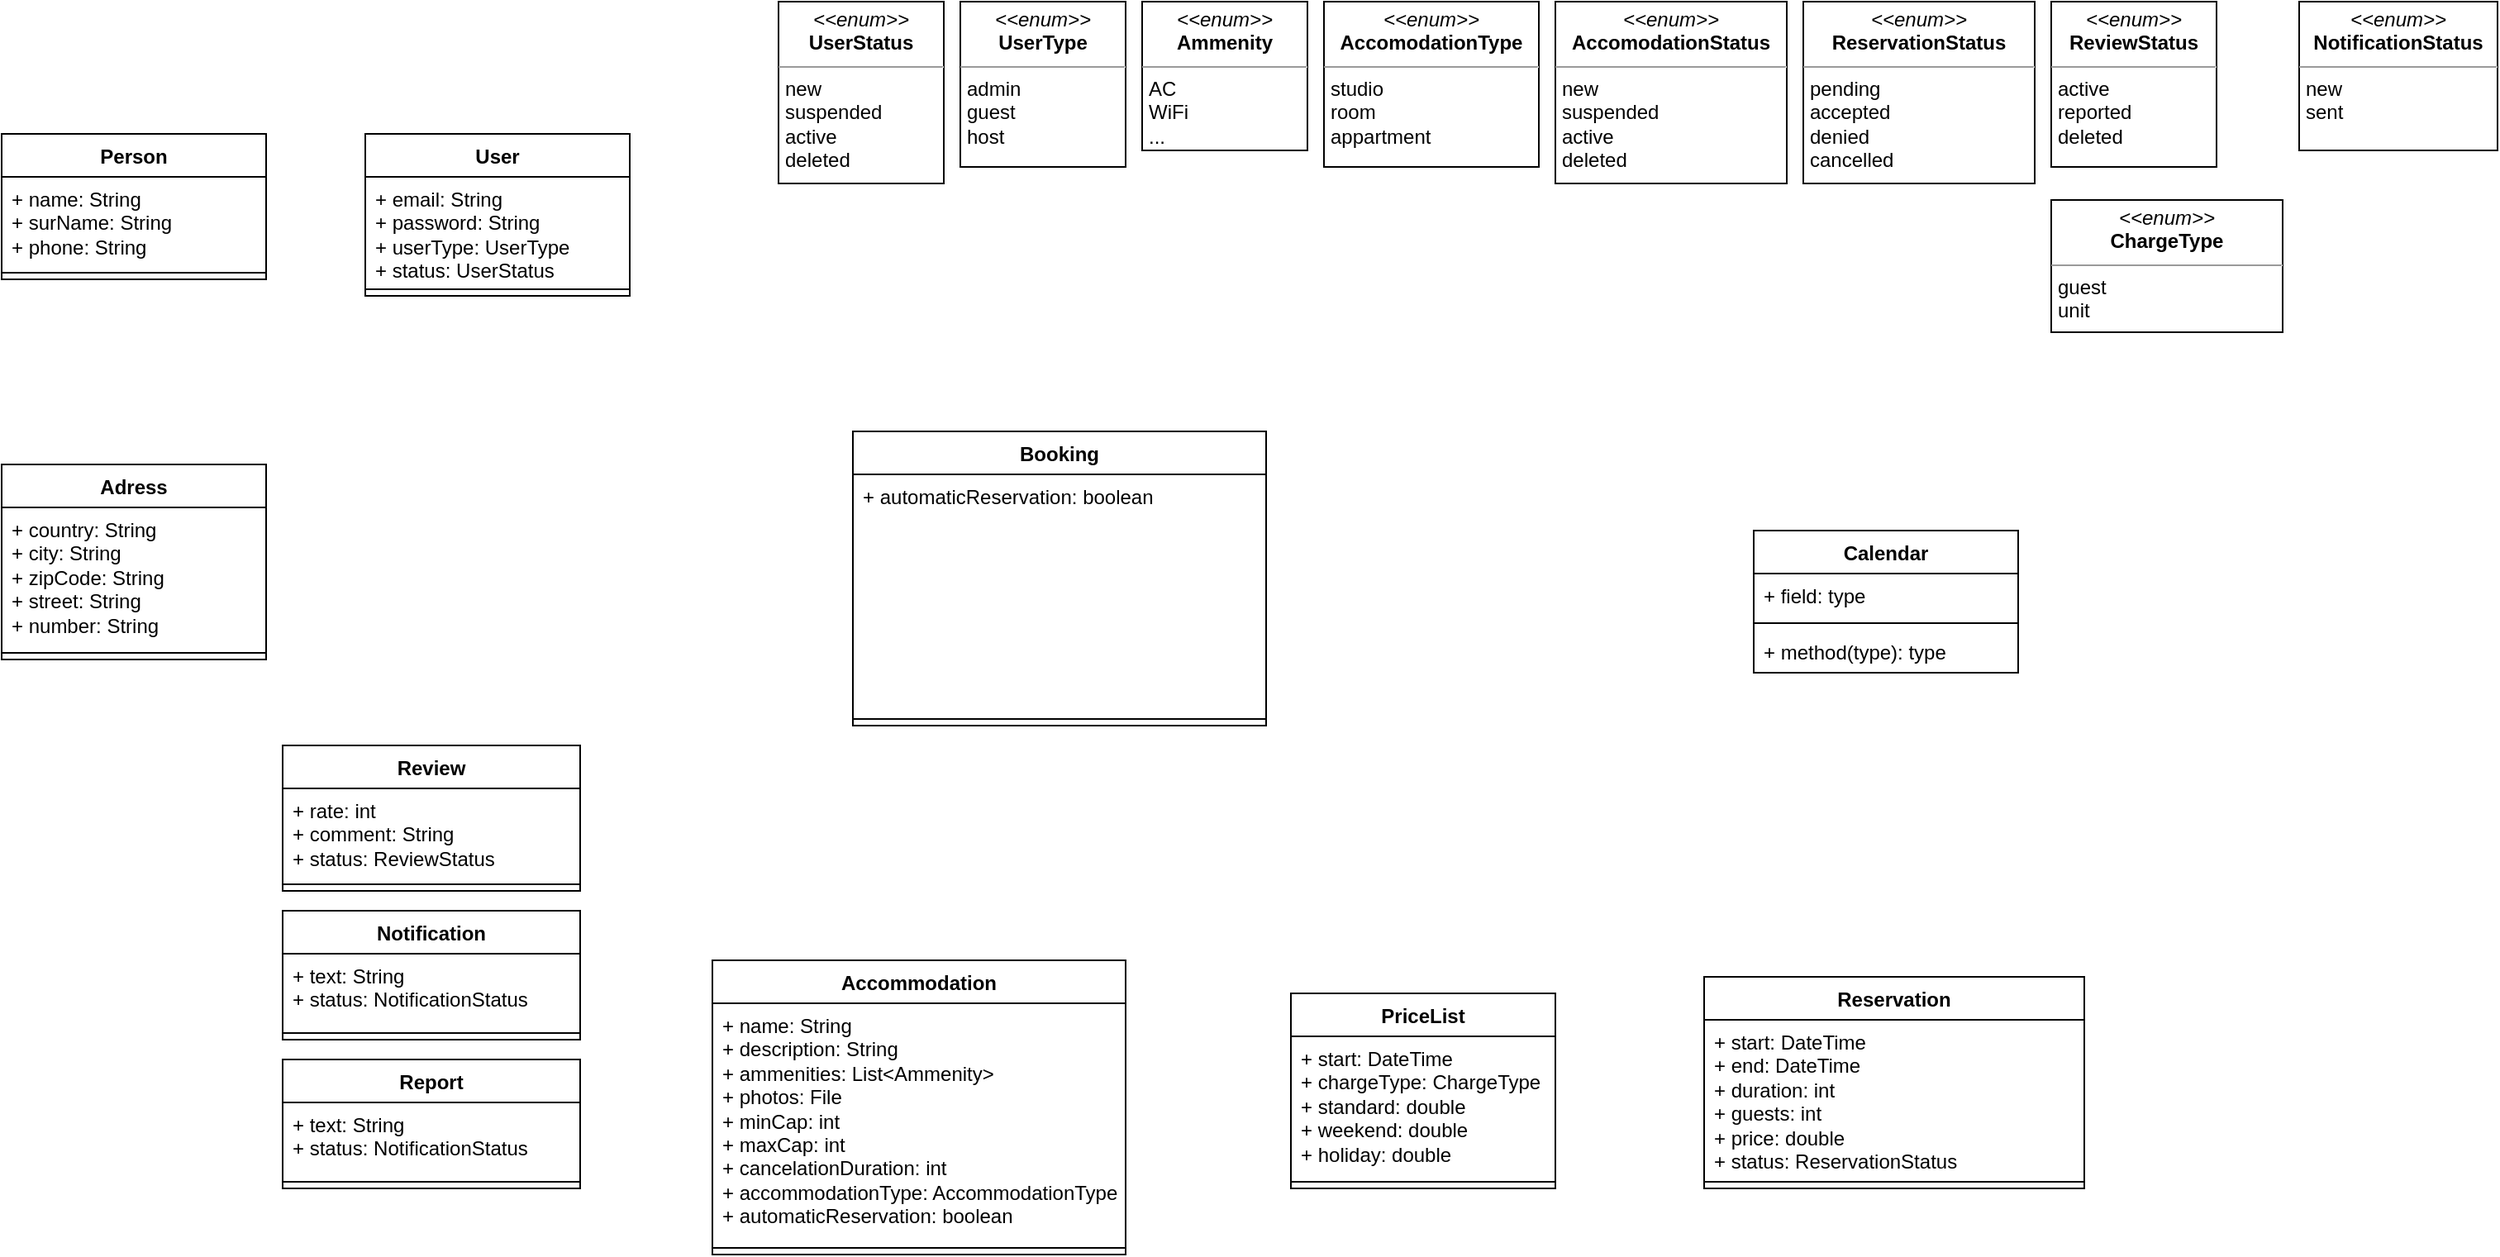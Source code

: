 <mxfile version="22.0.8" type="github">
  <diagram name="Page-1" id="c4acf3e9-155e-7222-9cf6-157b1a14988f">
    <mxGraphModel dx="2466" dy="1873" grid="1" gridSize="10" guides="1" tooltips="1" connect="1" arrows="1" fold="1" page="1" pageScale="1" pageWidth="850" pageHeight="1100" background="none" math="0" shadow="0">
      <root>
        <mxCell id="0" />
        <mxCell id="1" parent="0" />
        <mxCell id="pj3ceEXuUdcFGToTyeZS-13" value="User" style="swimlane;fontStyle=1;align=center;verticalAlign=top;childLayout=stackLayout;horizontal=1;startSize=26;horizontalStack=0;resizeParent=1;resizeParentMax=0;resizeLast=0;collapsible=1;marginBottom=0;whiteSpace=wrap;html=1;" vertex="1" parent="1">
          <mxGeometry x="-120" y="480" width="160" height="98" as="geometry">
            <mxRectangle x="290" y="660" width="70" height="30" as="alternateBounds" />
          </mxGeometry>
        </mxCell>
        <mxCell id="pj3ceEXuUdcFGToTyeZS-14" value="+ email: String&lt;br&gt;+ password: String&lt;br&gt;+ userType: UserType&lt;br&gt;+ status: UserStatus" style="text;strokeColor=none;fillColor=none;align=left;verticalAlign=top;spacingLeft=4;spacingRight=4;overflow=hidden;rotatable=0;points=[[0,0.5],[1,0.5]];portConstraint=eastwest;whiteSpace=wrap;html=1;" vertex="1" parent="pj3ceEXuUdcFGToTyeZS-13">
          <mxGeometry y="26" width="160" height="64" as="geometry" />
        </mxCell>
        <mxCell id="pj3ceEXuUdcFGToTyeZS-15" value="" style="line;strokeWidth=1;fillColor=none;align=left;verticalAlign=middle;spacingTop=-1;spacingLeft=3;spacingRight=3;rotatable=0;labelPosition=right;points=[];portConstraint=eastwest;strokeColor=inherit;" vertex="1" parent="pj3ceEXuUdcFGToTyeZS-13">
          <mxGeometry y="90" width="160" height="8" as="geometry" />
        </mxCell>
        <mxCell id="pj3ceEXuUdcFGToTyeZS-17" value="Person" style="swimlane;fontStyle=1;align=center;verticalAlign=top;childLayout=stackLayout;horizontal=1;startSize=26;horizontalStack=0;resizeParent=1;resizeParentMax=0;resizeLast=0;collapsible=1;marginBottom=0;whiteSpace=wrap;html=1;" vertex="1" parent="1">
          <mxGeometry x="-340" y="480" width="160" height="88" as="geometry">
            <mxRectangle x="290" y="660" width="70" height="30" as="alternateBounds" />
          </mxGeometry>
        </mxCell>
        <mxCell id="pj3ceEXuUdcFGToTyeZS-18" value="+ name: String&lt;br&gt;+ surName: String&lt;br&gt;+ phone: String" style="text;strokeColor=none;fillColor=none;align=left;verticalAlign=top;spacingLeft=4;spacingRight=4;overflow=hidden;rotatable=0;points=[[0,0.5],[1,0.5]];portConstraint=eastwest;whiteSpace=wrap;html=1;" vertex="1" parent="pj3ceEXuUdcFGToTyeZS-17">
          <mxGeometry y="26" width="160" height="54" as="geometry" />
        </mxCell>
        <mxCell id="pj3ceEXuUdcFGToTyeZS-19" value="" style="line;strokeWidth=1;fillColor=none;align=left;verticalAlign=middle;spacingTop=-1;spacingLeft=3;spacingRight=3;rotatable=0;labelPosition=right;points=[];portConstraint=eastwest;strokeColor=inherit;" vertex="1" parent="pj3ceEXuUdcFGToTyeZS-17">
          <mxGeometry y="80" width="160" height="8" as="geometry" />
        </mxCell>
        <mxCell id="pj3ceEXuUdcFGToTyeZS-20" value="Adress" style="swimlane;fontStyle=1;align=center;verticalAlign=top;childLayout=stackLayout;horizontal=1;startSize=26;horizontalStack=0;resizeParent=1;resizeParentMax=0;resizeLast=0;collapsible=1;marginBottom=0;whiteSpace=wrap;html=1;" vertex="1" parent="1">
          <mxGeometry x="-340" y="680" width="160" height="118" as="geometry">
            <mxRectangle x="290" y="660" width="70" height="30" as="alternateBounds" />
          </mxGeometry>
        </mxCell>
        <mxCell id="pj3ceEXuUdcFGToTyeZS-21" value="+ country: String&lt;br&gt;+ city: String&lt;br&gt;+ zipCode: String&lt;br&gt;+ street: String&lt;br&gt;+ number: String" style="text;strokeColor=none;fillColor=none;align=left;verticalAlign=top;spacingLeft=4;spacingRight=4;overflow=hidden;rotatable=0;points=[[0,0.5],[1,0.5]];portConstraint=eastwest;whiteSpace=wrap;html=1;" vertex="1" parent="pj3ceEXuUdcFGToTyeZS-20">
          <mxGeometry y="26" width="160" height="84" as="geometry" />
        </mxCell>
        <mxCell id="pj3ceEXuUdcFGToTyeZS-22" value="" style="line;strokeWidth=1;fillColor=none;align=left;verticalAlign=middle;spacingTop=-1;spacingLeft=3;spacingRight=3;rotatable=0;labelPosition=right;points=[];portConstraint=eastwest;strokeColor=inherit;" vertex="1" parent="pj3ceEXuUdcFGToTyeZS-20">
          <mxGeometry y="110" width="160" height="8" as="geometry" />
        </mxCell>
        <mxCell id="pj3ceEXuUdcFGToTyeZS-23" value="&lt;p style=&quot;margin:0px;margin-top:4px;text-align:center;&quot;&gt;&lt;i&gt;&amp;lt;&amp;lt;enum&amp;gt;&amp;gt;&lt;/i&gt;&lt;br&gt;&lt;b&gt;UserType&lt;/b&gt;&lt;/p&gt;&lt;hr size=&quot;1&quot;&gt;&lt;p style=&quot;margin:0px;margin-left:4px;&quot;&gt;&lt;/p&gt;&lt;p style=&quot;margin:0px;margin-left:4px;&quot;&gt;admin&lt;/p&gt;&lt;p style=&quot;margin:0px;margin-left:4px;&quot;&gt;guest&lt;/p&gt;&lt;p style=&quot;margin:0px;margin-left:4px;&quot;&gt;host&lt;/p&gt;" style="verticalAlign=top;align=left;overflow=fill;fontSize=12;fontFamily=Helvetica;html=1;whiteSpace=wrap;" vertex="1" parent="1">
          <mxGeometry x="240" y="400" width="100" height="100" as="geometry" />
        </mxCell>
        <mxCell id="pj3ceEXuUdcFGToTyeZS-24" value="&lt;p style=&quot;margin:0px;margin-top:4px;text-align:center;&quot;&gt;&lt;i&gt;&amp;lt;&amp;lt;enum&amp;gt;&amp;gt;&lt;/i&gt;&lt;br&gt;&lt;b&gt;UserStatus&lt;/b&gt;&lt;/p&gt;&lt;hr size=&quot;1&quot;&gt;&lt;p style=&quot;margin:0px;margin-left:4px;&quot;&gt;&lt;/p&gt;&lt;p style=&quot;margin:0px;margin-left:4px;&quot;&gt;new&lt;/p&gt;&lt;p style=&quot;margin:0px;margin-left:4px;&quot;&gt;suspended&lt;/p&gt;&lt;p style=&quot;margin:0px;margin-left:4px;&quot;&gt;active&lt;/p&gt;&lt;p style=&quot;margin:0px;margin-left:4px;&quot;&gt;deleted&lt;/p&gt;&lt;p style=&quot;margin:0px;margin-left:4px;&quot;&gt;&lt;br&gt;&lt;/p&gt;" style="verticalAlign=top;align=left;overflow=fill;fontSize=12;fontFamily=Helvetica;html=1;whiteSpace=wrap;" vertex="1" parent="1">
          <mxGeometry x="130" y="400" width="100" height="110" as="geometry" />
        </mxCell>
        <mxCell id="pj3ceEXuUdcFGToTyeZS-25" value="Reservation" style="swimlane;fontStyle=1;align=center;verticalAlign=top;childLayout=stackLayout;horizontal=1;startSize=26;horizontalStack=0;resizeParent=1;resizeParentMax=0;resizeLast=0;collapsible=1;marginBottom=0;whiteSpace=wrap;html=1;" vertex="1" parent="1">
          <mxGeometry x="690" y="990" width="230" height="128" as="geometry" />
        </mxCell>
        <mxCell id="pj3ceEXuUdcFGToTyeZS-26" value="+ start: DateTime&lt;br&gt;+ end: DateTime&lt;br&gt;+ duration: int&lt;br&gt;+ guests: int&lt;br&gt;+ price: double&lt;br&gt;+ status: ReservationStatus" style="text;strokeColor=none;fillColor=none;align=left;verticalAlign=top;spacingLeft=4;spacingRight=4;overflow=hidden;rotatable=0;points=[[0,0.5],[1,0.5]];portConstraint=eastwest;whiteSpace=wrap;html=1;" vertex="1" parent="pj3ceEXuUdcFGToTyeZS-25">
          <mxGeometry y="26" width="230" height="94" as="geometry" />
        </mxCell>
        <mxCell id="pj3ceEXuUdcFGToTyeZS-27" value="" style="line;strokeWidth=1;fillColor=none;align=left;verticalAlign=middle;spacingTop=-1;spacingLeft=3;spacingRight=3;rotatable=0;labelPosition=right;points=[];portConstraint=eastwest;strokeColor=inherit;" vertex="1" parent="pj3ceEXuUdcFGToTyeZS-25">
          <mxGeometry y="120" width="230" height="8" as="geometry" />
        </mxCell>
        <mxCell id="pj3ceEXuUdcFGToTyeZS-29" value="Booking" style="swimlane;fontStyle=1;align=center;verticalAlign=top;childLayout=stackLayout;horizontal=1;startSize=26;horizontalStack=0;resizeParent=1;resizeParentMax=0;resizeLast=0;collapsible=1;marginBottom=0;whiteSpace=wrap;html=1;" vertex="1" parent="1">
          <mxGeometry x="175" y="660" width="250" height="178" as="geometry" />
        </mxCell>
        <mxCell id="pj3ceEXuUdcFGToTyeZS-30" value="+ automaticReservation: boolean" style="text;strokeColor=none;fillColor=none;align=left;verticalAlign=top;spacingLeft=4;spacingRight=4;overflow=hidden;rotatable=0;points=[[0,0.5],[1,0.5]];portConstraint=eastwest;whiteSpace=wrap;html=1;" vertex="1" parent="pj3ceEXuUdcFGToTyeZS-29">
          <mxGeometry y="26" width="250" height="144" as="geometry" />
        </mxCell>
        <mxCell id="pj3ceEXuUdcFGToTyeZS-31" value="" style="line;strokeWidth=1;fillColor=none;align=left;verticalAlign=middle;spacingTop=-1;spacingLeft=3;spacingRight=3;rotatable=0;labelPosition=right;points=[];portConstraint=eastwest;strokeColor=inherit;" vertex="1" parent="pj3ceEXuUdcFGToTyeZS-29">
          <mxGeometry y="170" width="250" height="8" as="geometry" />
        </mxCell>
        <mxCell id="pj3ceEXuUdcFGToTyeZS-33" value="&lt;p style=&quot;margin:0px;margin-top:4px;text-align:center;&quot;&gt;&lt;i&gt;&amp;lt;&amp;lt;enum&amp;gt;&amp;gt;&lt;/i&gt;&lt;br&gt;&lt;b&gt;Ammenity&lt;/b&gt;&lt;/p&gt;&lt;hr size=&quot;1&quot;&gt;&lt;p style=&quot;margin:0px;margin-left:4px;&quot;&gt;&lt;/p&gt;&lt;p style=&quot;margin:0px;margin-left:4px;&quot;&gt;AC&lt;/p&gt;&lt;p style=&quot;margin:0px;margin-left:4px;&quot;&gt;WiFi&lt;/p&gt;&lt;p style=&quot;margin:0px;margin-left:4px;&quot;&gt;...&lt;/p&gt;" style="verticalAlign=top;align=left;overflow=fill;fontSize=12;fontFamily=Helvetica;html=1;whiteSpace=wrap;" vertex="1" parent="1">
          <mxGeometry x="350" y="400" width="100" height="90" as="geometry" />
        </mxCell>
        <mxCell id="pj3ceEXuUdcFGToTyeZS-35" value="&lt;p style=&quot;margin:0px;margin-top:4px;text-align:center;&quot;&gt;&lt;i&gt;&amp;lt;&amp;lt;enum&amp;gt;&amp;gt;&lt;/i&gt;&lt;br&gt;&lt;b&gt;AccomodationType&lt;/b&gt;&lt;/p&gt;&lt;hr size=&quot;1&quot;&gt;&lt;p style=&quot;margin:0px;margin-left:4px;&quot;&gt;&lt;/p&gt;&lt;p style=&quot;margin:0px;margin-left:4px;&quot;&gt;studio&lt;/p&gt;&lt;p style=&quot;margin:0px;margin-left:4px;&quot;&gt;room&lt;/p&gt;&lt;p style=&quot;margin:0px;margin-left:4px;&quot;&gt;appartment&lt;/p&gt;" style="verticalAlign=top;align=left;overflow=fill;fontSize=12;fontFamily=Helvetica;html=1;whiteSpace=wrap;" vertex="1" parent="1">
          <mxGeometry x="460" y="400" width="130" height="100" as="geometry" />
        </mxCell>
        <mxCell id="pj3ceEXuUdcFGToTyeZS-36" value="&lt;p style=&quot;margin:0px;margin-top:4px;text-align:center;&quot;&gt;&lt;i&gt;&amp;lt;&amp;lt;enum&amp;gt;&amp;gt;&lt;/i&gt;&lt;br&gt;&lt;b&gt;AccomodationStatus&lt;/b&gt;&lt;/p&gt;&lt;hr size=&quot;1&quot;&gt;&lt;p style=&quot;margin:0px;margin-left:4px;&quot;&gt;&lt;/p&gt;&lt;p style=&quot;margin:0px;margin-left:4px;&quot;&gt;new&lt;/p&gt;&lt;p style=&quot;margin:0px;margin-left:4px;&quot;&gt;suspended&amp;nbsp;&lt;/p&gt;&lt;p style=&quot;margin:0px;margin-left:4px;&quot;&gt;active&lt;/p&gt;&lt;p style=&quot;margin:0px;margin-left:4px;&quot;&gt;deleted&lt;/p&gt;" style="verticalAlign=top;align=left;overflow=fill;fontSize=12;fontFamily=Helvetica;html=1;whiteSpace=wrap;" vertex="1" parent="1">
          <mxGeometry x="600" y="400" width="140" height="110" as="geometry" />
        </mxCell>
        <mxCell id="pj3ceEXuUdcFGToTyeZS-37" value="PriceList" style="swimlane;fontStyle=1;align=center;verticalAlign=top;childLayout=stackLayout;horizontal=1;startSize=26;horizontalStack=0;resizeParent=1;resizeParentMax=0;resizeLast=0;collapsible=1;marginBottom=0;whiteSpace=wrap;html=1;" vertex="1" parent="1">
          <mxGeometry x="440" y="1000" width="160" height="118" as="geometry" />
        </mxCell>
        <mxCell id="pj3ceEXuUdcFGToTyeZS-38" value="+ start: DateTime&lt;br&gt;+ chargeType: ChargeType&amp;nbsp;&lt;br&gt;+ standard: double&lt;br&gt;+ weekend: double&amp;nbsp;&lt;br&gt;+ holiday: double&lt;br&gt;&amp;nbsp;" style="text;strokeColor=none;fillColor=none;align=left;verticalAlign=top;spacingLeft=4;spacingRight=4;overflow=hidden;rotatable=0;points=[[0,0.5],[1,0.5]];portConstraint=eastwest;whiteSpace=wrap;html=1;" vertex="1" parent="pj3ceEXuUdcFGToTyeZS-37">
          <mxGeometry y="26" width="160" height="84" as="geometry" />
        </mxCell>
        <mxCell id="pj3ceEXuUdcFGToTyeZS-39" value="" style="line;strokeWidth=1;fillColor=none;align=left;verticalAlign=middle;spacingTop=-1;spacingLeft=3;spacingRight=3;rotatable=0;labelPosition=right;points=[];portConstraint=eastwest;strokeColor=inherit;" vertex="1" parent="pj3ceEXuUdcFGToTyeZS-37">
          <mxGeometry y="110" width="160" height="8" as="geometry" />
        </mxCell>
        <mxCell id="pj3ceEXuUdcFGToTyeZS-51" value="&lt;p style=&quot;margin:0px;margin-top:4px;text-align:center;&quot;&gt;&lt;i&gt;&amp;lt;&amp;lt;enum&amp;gt;&amp;gt;&lt;/i&gt;&lt;br&gt;&lt;b&gt;ChargeType&lt;/b&gt;&lt;/p&gt;&lt;hr size=&quot;1&quot;&gt;&lt;p style=&quot;margin:0px;margin-left:4px;&quot;&gt;&lt;/p&gt;&lt;p style=&quot;margin:0px;margin-left:4px;&quot;&gt;guest&lt;/p&gt;&lt;p style=&quot;margin:0px;margin-left:4px;&quot;&gt;unit&lt;/p&gt;" style="verticalAlign=top;align=left;overflow=fill;fontSize=12;fontFamily=Helvetica;html=1;whiteSpace=wrap;" vertex="1" parent="1">
          <mxGeometry x="900" y="520" width="140" height="80" as="geometry" />
        </mxCell>
        <mxCell id="pj3ceEXuUdcFGToTyeZS-55" value="Calendar" style="swimlane;fontStyle=1;align=center;verticalAlign=top;childLayout=stackLayout;horizontal=1;startSize=26;horizontalStack=0;resizeParent=1;resizeParentMax=0;resizeLast=0;collapsible=1;marginBottom=0;whiteSpace=wrap;html=1;" vertex="1" parent="1">
          <mxGeometry x="720" y="720" width="160" height="86" as="geometry" />
        </mxCell>
        <mxCell id="pj3ceEXuUdcFGToTyeZS-56" value="+ field: type" style="text;strokeColor=none;fillColor=none;align=left;verticalAlign=top;spacingLeft=4;spacingRight=4;overflow=hidden;rotatable=0;points=[[0,0.5],[1,0.5]];portConstraint=eastwest;whiteSpace=wrap;html=1;" vertex="1" parent="pj3ceEXuUdcFGToTyeZS-55">
          <mxGeometry y="26" width="160" height="26" as="geometry" />
        </mxCell>
        <mxCell id="pj3ceEXuUdcFGToTyeZS-57" value="" style="line;strokeWidth=1;fillColor=none;align=left;verticalAlign=middle;spacingTop=-1;spacingLeft=3;spacingRight=3;rotatable=0;labelPosition=right;points=[];portConstraint=eastwest;strokeColor=inherit;" vertex="1" parent="pj3ceEXuUdcFGToTyeZS-55">
          <mxGeometry y="52" width="160" height="8" as="geometry" />
        </mxCell>
        <mxCell id="pj3ceEXuUdcFGToTyeZS-58" value="+ method(type): type" style="text;strokeColor=none;fillColor=none;align=left;verticalAlign=top;spacingLeft=4;spacingRight=4;overflow=hidden;rotatable=0;points=[[0,0.5],[1,0.5]];portConstraint=eastwest;whiteSpace=wrap;html=1;" vertex="1" parent="pj3ceEXuUdcFGToTyeZS-55">
          <mxGeometry y="60" width="160" height="26" as="geometry" />
        </mxCell>
        <mxCell id="pj3ceEXuUdcFGToTyeZS-65" value="&lt;p style=&quot;margin:0px;margin-top:4px;text-align:center;&quot;&gt;&lt;i&gt;&amp;lt;&amp;lt;enum&amp;gt;&amp;gt;&lt;/i&gt;&lt;br&gt;&lt;b&gt;ReservationStatus&lt;/b&gt;&lt;/p&gt;&lt;hr size=&quot;1&quot;&gt;&lt;p style=&quot;margin:0px;margin-left:4px;&quot;&gt;&lt;/p&gt;&lt;p style=&quot;margin:0px;margin-left:4px;&quot;&gt;pending&lt;/p&gt;&lt;p style=&quot;margin:0px;margin-left:4px;&quot;&gt;accepted&lt;/p&gt;&lt;p style=&quot;margin:0px;margin-left:4px;&quot;&gt;denied&lt;/p&gt;&lt;p style=&quot;margin:0px;margin-left:4px;&quot;&gt;cancelled&lt;/p&gt;&lt;p style=&quot;margin:0px;margin-left:4px;&quot;&gt;&lt;br&gt;&lt;/p&gt;&lt;p style=&quot;margin:0px;margin-left:4px;&quot;&gt;&lt;br&gt;&lt;/p&gt;" style="verticalAlign=top;align=left;overflow=fill;fontSize=12;fontFamily=Helvetica;html=1;whiteSpace=wrap;" vertex="1" parent="1">
          <mxGeometry x="750" y="400" width="140" height="110" as="geometry" />
        </mxCell>
        <mxCell id="pj3ceEXuUdcFGToTyeZS-66" value="Review" style="swimlane;fontStyle=1;align=center;verticalAlign=top;childLayout=stackLayout;horizontal=1;startSize=26;horizontalStack=0;resizeParent=1;resizeParentMax=0;resizeLast=0;collapsible=1;marginBottom=0;whiteSpace=wrap;html=1;" vertex="1" parent="1">
          <mxGeometry x="-170" y="850" width="180" height="88" as="geometry" />
        </mxCell>
        <mxCell id="pj3ceEXuUdcFGToTyeZS-67" value="+ rate: int&amp;nbsp;&lt;br&gt;+ comment: String&lt;br&gt;+ status: ReviewStatus" style="text;strokeColor=none;fillColor=none;align=left;verticalAlign=top;spacingLeft=4;spacingRight=4;overflow=hidden;rotatable=0;points=[[0,0.5],[1,0.5]];portConstraint=eastwest;whiteSpace=wrap;html=1;" vertex="1" parent="pj3ceEXuUdcFGToTyeZS-66">
          <mxGeometry y="26" width="180" height="54" as="geometry" />
        </mxCell>
        <mxCell id="pj3ceEXuUdcFGToTyeZS-68" value="" style="line;strokeWidth=1;fillColor=none;align=left;verticalAlign=middle;spacingTop=-1;spacingLeft=3;spacingRight=3;rotatable=0;labelPosition=right;points=[];portConstraint=eastwest;strokeColor=inherit;" vertex="1" parent="pj3ceEXuUdcFGToTyeZS-66">
          <mxGeometry y="80" width="180" height="8" as="geometry" />
        </mxCell>
        <mxCell id="pj3ceEXuUdcFGToTyeZS-71" value="&lt;p style=&quot;margin:0px;margin-top:4px;text-align:center;&quot;&gt;&lt;i&gt;&amp;lt;&amp;lt;enum&amp;gt;&amp;gt;&lt;/i&gt;&lt;br&gt;&lt;b&gt;ReviewStatus&lt;/b&gt;&lt;/p&gt;&lt;hr size=&quot;1&quot;&gt;&lt;p style=&quot;margin:0px;margin-left:4px;&quot;&gt;&lt;/p&gt;&lt;p style=&quot;margin:0px;margin-left:4px;&quot;&gt;active&lt;/p&gt;&lt;p style=&quot;margin:0px;margin-left:4px;&quot;&gt;reported&lt;/p&gt;&lt;p style=&quot;margin:0px;margin-left:4px;&quot;&gt;deleted&lt;/p&gt;&lt;p style=&quot;margin:0px;margin-left:4px;&quot;&gt;&lt;br&gt;&lt;/p&gt;&lt;p style=&quot;margin:0px;margin-left:4px;&quot;&gt;&lt;br&gt;&lt;/p&gt;" style="verticalAlign=top;align=left;overflow=fill;fontSize=12;fontFamily=Helvetica;html=1;whiteSpace=wrap;" vertex="1" parent="1">
          <mxGeometry x="900" y="400" width="100" height="100" as="geometry" />
        </mxCell>
        <mxCell id="pj3ceEXuUdcFGToTyeZS-72" value="Notification" style="swimlane;fontStyle=1;align=center;verticalAlign=top;childLayout=stackLayout;horizontal=1;startSize=26;horizontalStack=0;resizeParent=1;resizeParentMax=0;resizeLast=0;collapsible=1;marginBottom=0;whiteSpace=wrap;html=1;" vertex="1" parent="1">
          <mxGeometry x="-170" y="950" width="180" height="78" as="geometry" />
        </mxCell>
        <mxCell id="pj3ceEXuUdcFGToTyeZS-73" value="+ text: String&amp;nbsp;&lt;br&gt;+ status: NotificationStatus" style="text;strokeColor=none;fillColor=none;align=left;verticalAlign=top;spacingLeft=4;spacingRight=4;overflow=hidden;rotatable=0;points=[[0,0.5],[1,0.5]];portConstraint=eastwest;whiteSpace=wrap;html=1;" vertex="1" parent="pj3ceEXuUdcFGToTyeZS-72">
          <mxGeometry y="26" width="180" height="44" as="geometry" />
        </mxCell>
        <mxCell id="pj3ceEXuUdcFGToTyeZS-74" value="" style="line;strokeWidth=1;fillColor=none;align=left;verticalAlign=middle;spacingTop=-1;spacingLeft=3;spacingRight=3;rotatable=0;labelPosition=right;points=[];portConstraint=eastwest;strokeColor=inherit;" vertex="1" parent="pj3ceEXuUdcFGToTyeZS-72">
          <mxGeometry y="70" width="180" height="8" as="geometry" />
        </mxCell>
        <mxCell id="pj3ceEXuUdcFGToTyeZS-75" value="&lt;p style=&quot;margin:0px;margin-top:4px;text-align:center;&quot;&gt;&lt;i&gt;&amp;lt;&amp;lt;enum&amp;gt;&amp;gt;&lt;/i&gt;&lt;br&gt;&lt;b&gt;NotificationStatus&lt;/b&gt;&lt;/p&gt;&lt;hr size=&quot;1&quot;&gt;&lt;p style=&quot;margin:0px;margin-left:4px;&quot;&gt;&lt;/p&gt;&lt;p style=&quot;margin:0px;margin-left:4px;&quot;&gt;new&amp;nbsp;&lt;/p&gt;&lt;p style=&quot;margin:0px;margin-left:4px;&quot;&gt;sent&lt;/p&gt;&lt;p style=&quot;margin:0px;margin-left:4px;&quot;&gt;&lt;br&gt;&lt;/p&gt;" style="verticalAlign=top;align=left;overflow=fill;fontSize=12;fontFamily=Helvetica;html=1;whiteSpace=wrap;" vertex="1" parent="1">
          <mxGeometry x="1050" y="400" width="120" height="90" as="geometry" />
        </mxCell>
        <mxCell id="pj3ceEXuUdcFGToTyeZS-76" value="Report" style="swimlane;fontStyle=1;align=center;verticalAlign=top;childLayout=stackLayout;horizontal=1;startSize=26;horizontalStack=0;resizeParent=1;resizeParentMax=0;resizeLast=0;collapsible=1;marginBottom=0;whiteSpace=wrap;html=1;" vertex="1" parent="1">
          <mxGeometry x="-170" y="1040" width="180" height="78" as="geometry" />
        </mxCell>
        <mxCell id="pj3ceEXuUdcFGToTyeZS-77" value="+ text: String&amp;nbsp;&lt;br&gt;+ status: NotificationStatus" style="text;strokeColor=none;fillColor=none;align=left;verticalAlign=top;spacingLeft=4;spacingRight=4;overflow=hidden;rotatable=0;points=[[0,0.5],[1,0.5]];portConstraint=eastwest;whiteSpace=wrap;html=1;" vertex="1" parent="pj3ceEXuUdcFGToTyeZS-76">
          <mxGeometry y="26" width="180" height="44" as="geometry" />
        </mxCell>
        <mxCell id="pj3ceEXuUdcFGToTyeZS-78" value="" style="line;strokeWidth=1;fillColor=none;align=left;verticalAlign=middle;spacingTop=-1;spacingLeft=3;spacingRight=3;rotatable=0;labelPosition=right;points=[];portConstraint=eastwest;strokeColor=inherit;" vertex="1" parent="pj3ceEXuUdcFGToTyeZS-76">
          <mxGeometry y="70" width="180" height="8" as="geometry" />
        </mxCell>
        <mxCell id="pj3ceEXuUdcFGToTyeZS-79" value="Accommodation" style="swimlane;fontStyle=1;align=center;verticalAlign=top;childLayout=stackLayout;horizontal=1;startSize=26;horizontalStack=0;resizeParent=1;resizeParentMax=0;resizeLast=0;collapsible=1;marginBottom=0;whiteSpace=wrap;html=1;" vertex="1" parent="1">
          <mxGeometry x="90" y="980" width="250" height="178" as="geometry" />
        </mxCell>
        <mxCell id="pj3ceEXuUdcFGToTyeZS-80" value="+ name: String&lt;br&gt;+ description: String&lt;br&gt;+ ammenities: List&amp;lt;Ammenity&amp;gt;&lt;br&gt;+ photos: File&lt;br&gt;+ minCap: int&lt;br&gt;+ maxCap: int&lt;br&gt;+ cancelationDuration: int&lt;br&gt;+ accommodationType: AccommodationType&lt;br&gt;+ automaticReservation: boolean" style="text;strokeColor=none;fillColor=none;align=left;verticalAlign=top;spacingLeft=4;spacingRight=4;overflow=hidden;rotatable=0;points=[[0,0.5],[1,0.5]];portConstraint=eastwest;whiteSpace=wrap;html=1;" vertex="1" parent="pj3ceEXuUdcFGToTyeZS-79">
          <mxGeometry y="26" width="250" height="144" as="geometry" />
        </mxCell>
        <mxCell id="pj3ceEXuUdcFGToTyeZS-81" value="" style="line;strokeWidth=1;fillColor=none;align=left;verticalAlign=middle;spacingTop=-1;spacingLeft=3;spacingRight=3;rotatable=0;labelPosition=right;points=[];portConstraint=eastwest;strokeColor=inherit;" vertex="1" parent="pj3ceEXuUdcFGToTyeZS-79">
          <mxGeometry y="170" width="250" height="8" as="geometry" />
        </mxCell>
      </root>
    </mxGraphModel>
  </diagram>
</mxfile>
